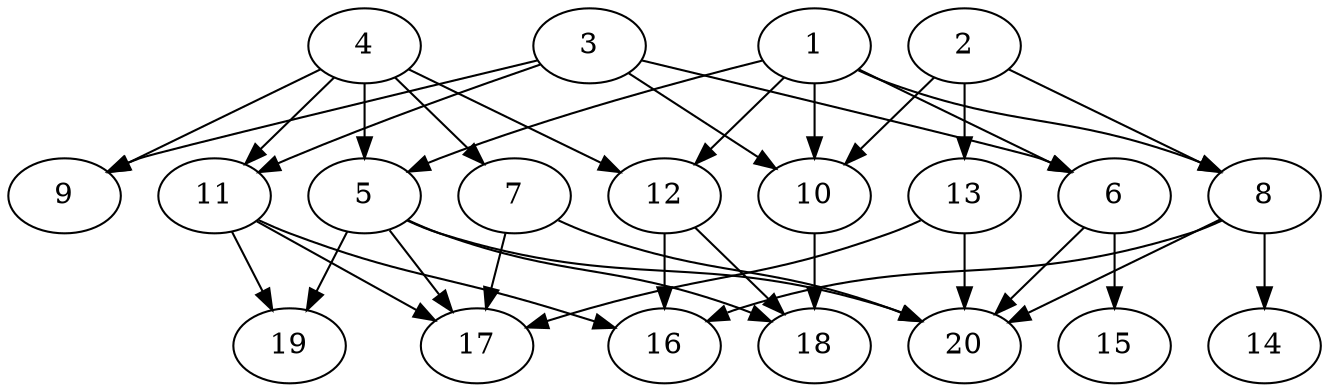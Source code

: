 // DAG automatically generated by daggen at Tue Jul 23 14:25:45 2019
// ./daggen --dot -n 20 --ccr 0.4 --fat 0.7 --regular 0.5 --density 0.6 --mindata 5242880 --maxdata 52428800 
digraph G {
  1 [size="48857600", alpha="0.10", expect_size="19543040"] 
  1 -> 5 [size ="19543040"]
  1 -> 6 [size ="19543040"]
  1 -> 8 [size ="19543040"]
  1 -> 10 [size ="19543040"]
  1 -> 12 [size ="19543040"]
  2 [size="84602880", alpha="0.18", expect_size="33841152"] 
  2 -> 8 [size ="33841152"]
  2 -> 10 [size ="33841152"]
  2 -> 13 [size ="33841152"]
  3 [size="20221440", alpha="0.17", expect_size="8088576"] 
  3 -> 6 [size ="8088576"]
  3 -> 9 [size ="8088576"]
  3 -> 10 [size ="8088576"]
  3 -> 11 [size ="8088576"]
  4 [size="32898560", alpha="0.02", expect_size="13159424"] 
  4 -> 5 [size ="13159424"]
  4 -> 7 [size ="13159424"]
  4 -> 9 [size ="13159424"]
  4 -> 11 [size ="13159424"]
  4 -> 12 [size ="13159424"]
  5 [size="16110080", alpha="0.10", expect_size="6444032"] 
  5 -> 17 [size ="6444032"]
  5 -> 18 [size ="6444032"]
  5 -> 19 [size ="6444032"]
  5 -> 20 [size ="6444032"]
  6 [size="114920960", alpha="0.10", expect_size="45968384"] 
  6 -> 15 [size ="45968384"]
  6 -> 20 [size ="45968384"]
  7 [size="82805760", alpha="0.16", expect_size="33122304"] 
  7 -> 17 [size ="33122304"]
  7 -> 20 [size ="33122304"]
  8 [size="81576960", alpha="0.16", expect_size="32630784"] 
  8 -> 14 [size ="32630784"]
  8 -> 16 [size ="32630784"]
  8 -> 20 [size ="32630784"]
  9 [size="83584000", alpha="0.01", expect_size="33433600"] 
  10 [size="63331840", alpha="0.15", expect_size="25332736"] 
  10 -> 18 [size ="25332736"]
  11 [size="129149440", alpha="0.02", expect_size="51659776"] 
  11 -> 16 [size ="51659776"]
  11 -> 17 [size ="51659776"]
  11 -> 19 [size ="51659776"]
  12 [size="67609600", alpha="0.12", expect_size="27043840"] 
  12 -> 16 [size ="27043840"]
  12 -> 18 [size ="27043840"]
  13 [size="57822720", alpha="0.02", expect_size="23129088"] 
  13 -> 17 [size ="23129088"]
  13 -> 20 [size ="23129088"]
  14 [size="39728640", alpha="0.09", expect_size="15891456"] 
  15 [size="53524480", alpha="0.15", expect_size="21409792"] 
  16 [size="114181120", alpha="0.01", expect_size="45672448"] 
  17 [size="52349440", alpha="0.04", expect_size="20939776"] 
  18 [size="31344640", alpha="0.03", expect_size="12537856"] 
  19 [size="126899200", alpha="0.14", expect_size="50759680"] 
  20 [size="15948800", alpha="0.07", expect_size="6379520"] 
}
